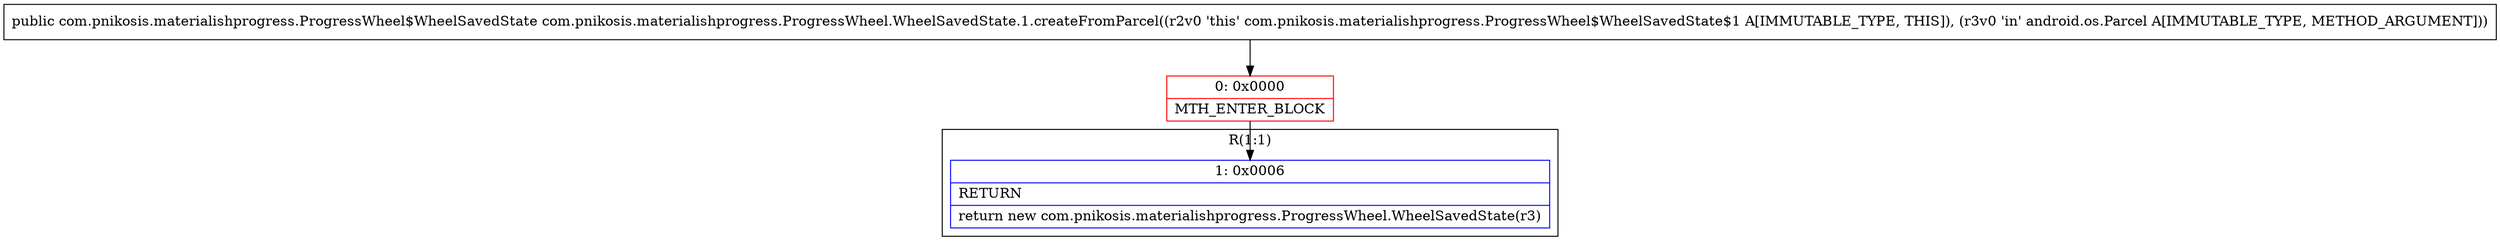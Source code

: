 digraph "CFG forcom.pnikosis.materialishprogress.ProgressWheel.WheelSavedState.1.createFromParcel(Landroid\/os\/Parcel;)Lcom\/pnikosis\/materialishprogress\/ProgressWheel$WheelSavedState;" {
subgraph cluster_Region_521680771 {
label = "R(1:1)";
node [shape=record,color=blue];
Node_1 [shape=record,label="{1\:\ 0x0006|RETURN\l|return new com.pnikosis.materialishprogress.ProgressWheel.WheelSavedState(r3)\l}"];
}
Node_0 [shape=record,color=red,label="{0\:\ 0x0000|MTH_ENTER_BLOCK\l}"];
MethodNode[shape=record,label="{public com.pnikosis.materialishprogress.ProgressWheel$WheelSavedState com.pnikosis.materialishprogress.ProgressWheel.WheelSavedState.1.createFromParcel((r2v0 'this' com.pnikosis.materialishprogress.ProgressWheel$WheelSavedState$1 A[IMMUTABLE_TYPE, THIS]), (r3v0 'in' android.os.Parcel A[IMMUTABLE_TYPE, METHOD_ARGUMENT])) }"];
MethodNode -> Node_0;
Node_0 -> Node_1;
}

